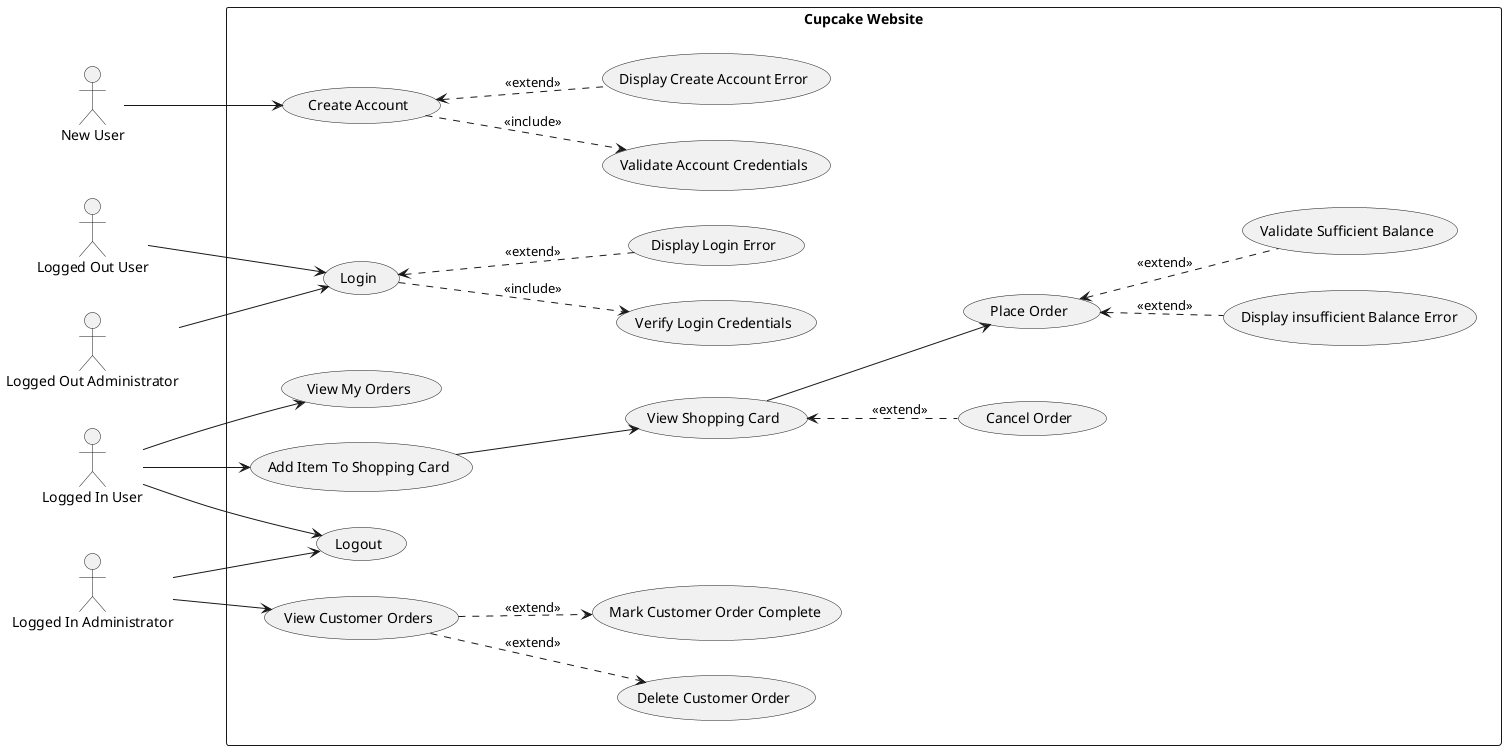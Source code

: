 @startuml
'https://plantuml.com/use-case-diagram

'==== Actors ===='

actor :New User: as NewUser
actor :Logged Out User: as LoggedOutUser
actor :Logged Out Administrator: as LoggedOutAdministrator
actor :Logged In User: as LoggedInUser
actor :Logged In Administrator: as LoggedInAdministrator


'==== System ===='

rectangle "Cupcake Website" {
left to right direction


'==== Use Cases ===='

together {
usecase (Create Account) as (CreateAccount)
usecase (Display Create Account Error) as (CreateAccountError)
usecase (Validate Account Credentials) as (ValidateCreateAccountCredentials)
}

together {
usecase (Login) as (Login)
usecase (Display Login Error) as (LoginError)
usecase (Verify Login Credentials) as (VerifyLogin)
}

together {
usecase (Logout) as (Logout)

usecase (View My Orders) as (ViewMyOrders)

usecase (Add Item To Shopping Card) as (AddOrderToShoppingCard)
usecase (View Shopping Card) as (ViewShoppingCard)
usecase (Cancel Order) as (CancelOrder)
}

together {
usecase (Place Order) as PlaceOrder
usecase (Display insufficient Balance Error) as (InsufficientBalanceError)
usecase (Validate Sufficient Balance) as (ValidateSufficientBalance)
}

together {
usecase (View Customer Orders) as (ViewCustomerOrders)
usecase (Mark Customer Order Complete) as (MarkCustomerOrderComplete)
usecase (Delete Customer Order) as (DeleteCustomerOrder)
}


'==== Connections ===='

NewUser --> (CreateAccount)
(CreateAccount) ..> (ValidateCreateAccountCredentials): <<include>>
(CreateAccount) <.. (CreateAccountError): <<extend>>

LoggedOutUser --> (Login)
LoggedOutAdministrator --> (Login)

(Login) ..> (VerifyLogin): <<include>>
(Login) <.. (LoginError): <<extend>>

LoggedInUser --> (Logout)
LoggedInUser --> (AddOrderToShoppingCard)
LoggedInUser --> (ViewMyOrders)

(AddOrderToShoppingCard) --> (ViewShoppingCard)

(ViewShoppingCard) <.. (CancelOrder): << extend >>
(ViewShoppingCard) --> PlaceOrder

PlaceOrder <.. (ValidateSufficientBalance): << extend >>
PlaceOrder <.. (InsufficientBalanceError): << extend >>

LoggedInAdministrator --> (Logout)
LoggedInAdministrator --> (ViewCustomerOrders)

(ViewCustomerOrders) ..> (MarkCustomerOrderComplete): << extend >>
(ViewCustomerOrders) ..> (DeleteCustomerOrder): << extend >>
}
@enduml